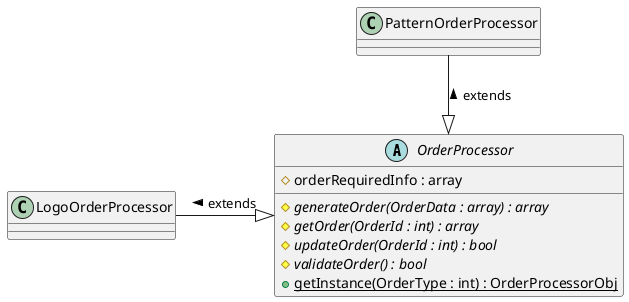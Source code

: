 @startuml
abstract class OrderProcessor{
    # orderRequiredInfo : array
   {abstract} # generateOrder(OrderData : array) : array
   {abstract} # getOrder(OrderId : int) : array
   {abstract} # updateOrder(OrderId : int) : bool
   {abstract} # validateOrder() : bool
   + {static} getInstance(OrderType : int) : OrderProcessorObj
}

LogoOrderProcessor -^ OrderProcessor : < extends
class LogoOrderProcessor{
}
PatternOrderProcessor --^ OrderProcessor : < extends
class PatternOrderProcessor{

}

@enduml

@startuml

abstract class AbstractList
abstract AbstractCollection
interface List
interface Collection

List <|-- AbstractList
Collection <|-- AbstractCollection

Collection <|- List
AbstractCollection <|- AbstractList
AbstractList <|-- ArrayList

class ArrayList {
Object[] elementData
size()
}

enum TimeUnit {
DAYS
HOURS
MINUTES
}

@enduml

